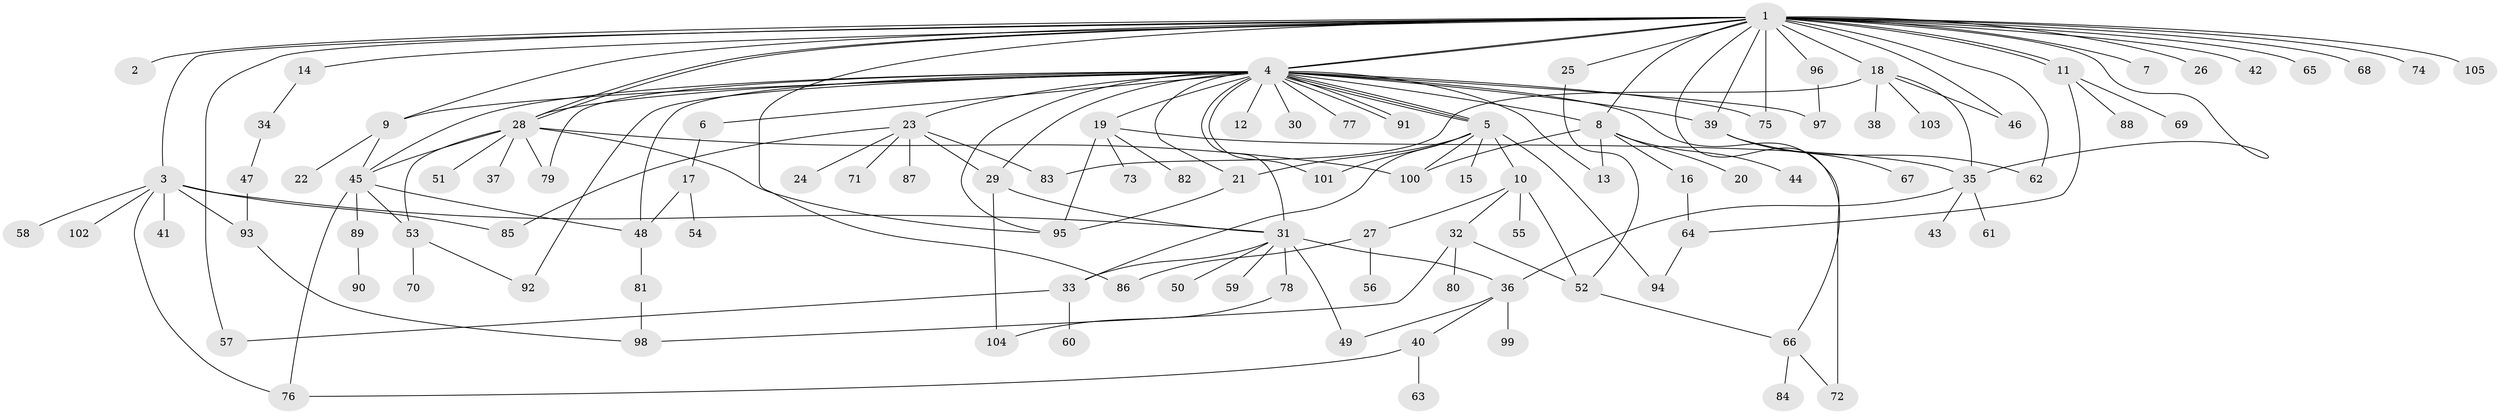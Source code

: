 // coarse degree distribution, {28: 0.015873015873015872, 1: 0.42857142857142855, 8: 0.015873015873015872, 25: 0.015873015873015872, 10: 0.015873015873015872, 2: 0.2222222222222222, 5: 0.07936507936507936, 4: 0.07936507936507936, 3: 0.09523809523809523, 7: 0.015873015873015872, 16: 0.015873015873015872}
// Generated by graph-tools (version 1.1) at 2025/18/03/04/25 18:18:19]
// undirected, 105 vertices, 157 edges
graph export_dot {
graph [start="1"]
  node [color=gray90,style=filled];
  1;
  2;
  3;
  4;
  5;
  6;
  7;
  8;
  9;
  10;
  11;
  12;
  13;
  14;
  15;
  16;
  17;
  18;
  19;
  20;
  21;
  22;
  23;
  24;
  25;
  26;
  27;
  28;
  29;
  30;
  31;
  32;
  33;
  34;
  35;
  36;
  37;
  38;
  39;
  40;
  41;
  42;
  43;
  44;
  45;
  46;
  47;
  48;
  49;
  50;
  51;
  52;
  53;
  54;
  55;
  56;
  57;
  58;
  59;
  60;
  61;
  62;
  63;
  64;
  65;
  66;
  67;
  68;
  69;
  70;
  71;
  72;
  73;
  74;
  75;
  76;
  77;
  78;
  79;
  80;
  81;
  82;
  83;
  84;
  85;
  86;
  87;
  88;
  89;
  90;
  91;
  92;
  93;
  94;
  95;
  96;
  97;
  98;
  99;
  100;
  101;
  102;
  103;
  104;
  105;
  1 -- 2;
  1 -- 3;
  1 -- 4;
  1 -- 4;
  1 -- 7;
  1 -- 8;
  1 -- 9;
  1 -- 11;
  1 -- 11;
  1 -- 14;
  1 -- 18;
  1 -- 25;
  1 -- 26;
  1 -- 28;
  1 -- 28;
  1 -- 35;
  1 -- 39;
  1 -- 42;
  1 -- 46;
  1 -- 57;
  1 -- 62;
  1 -- 65;
  1 -- 66;
  1 -- 68;
  1 -- 74;
  1 -- 75;
  1 -- 86;
  1 -- 96;
  1 -- 105;
  3 -- 31;
  3 -- 41;
  3 -- 58;
  3 -- 76;
  3 -- 85;
  3 -- 93;
  3 -- 102;
  4 -- 5;
  4 -- 5;
  4 -- 5;
  4 -- 6;
  4 -- 8;
  4 -- 9;
  4 -- 12;
  4 -- 13;
  4 -- 19;
  4 -- 21;
  4 -- 23;
  4 -- 28;
  4 -- 29;
  4 -- 30;
  4 -- 31;
  4 -- 39;
  4 -- 45;
  4 -- 48;
  4 -- 72;
  4 -- 75;
  4 -- 77;
  4 -- 79;
  4 -- 91;
  4 -- 91;
  4 -- 92;
  4 -- 95;
  4 -- 97;
  4 -- 101;
  5 -- 10;
  5 -- 15;
  5 -- 21;
  5 -- 33;
  5 -- 94;
  5 -- 100;
  5 -- 101;
  6 -- 17;
  8 -- 13;
  8 -- 16;
  8 -- 20;
  8 -- 44;
  8 -- 100;
  9 -- 22;
  9 -- 45;
  10 -- 27;
  10 -- 32;
  10 -- 52;
  10 -- 55;
  11 -- 64;
  11 -- 69;
  11 -- 88;
  14 -- 34;
  16 -- 64;
  17 -- 48;
  17 -- 54;
  18 -- 35;
  18 -- 38;
  18 -- 46;
  18 -- 83;
  18 -- 103;
  19 -- 35;
  19 -- 73;
  19 -- 82;
  19 -- 95;
  21 -- 95;
  23 -- 24;
  23 -- 29;
  23 -- 71;
  23 -- 83;
  23 -- 85;
  23 -- 87;
  25 -- 52;
  27 -- 56;
  27 -- 86;
  28 -- 37;
  28 -- 45;
  28 -- 51;
  28 -- 53;
  28 -- 79;
  28 -- 95;
  28 -- 100;
  29 -- 31;
  29 -- 104;
  31 -- 33;
  31 -- 36;
  31 -- 49;
  31 -- 50;
  31 -- 59;
  31 -- 78;
  32 -- 52;
  32 -- 80;
  32 -- 98;
  33 -- 57;
  33 -- 60;
  34 -- 47;
  35 -- 36;
  35 -- 43;
  35 -- 61;
  36 -- 40;
  36 -- 49;
  36 -- 99;
  39 -- 62;
  39 -- 67;
  40 -- 63;
  40 -- 76;
  45 -- 48;
  45 -- 53;
  45 -- 76;
  45 -- 89;
  47 -- 93;
  48 -- 81;
  52 -- 66;
  53 -- 70;
  53 -- 92;
  64 -- 94;
  66 -- 72;
  66 -- 84;
  78 -- 104;
  81 -- 98;
  89 -- 90;
  93 -- 98;
  96 -- 97;
}
